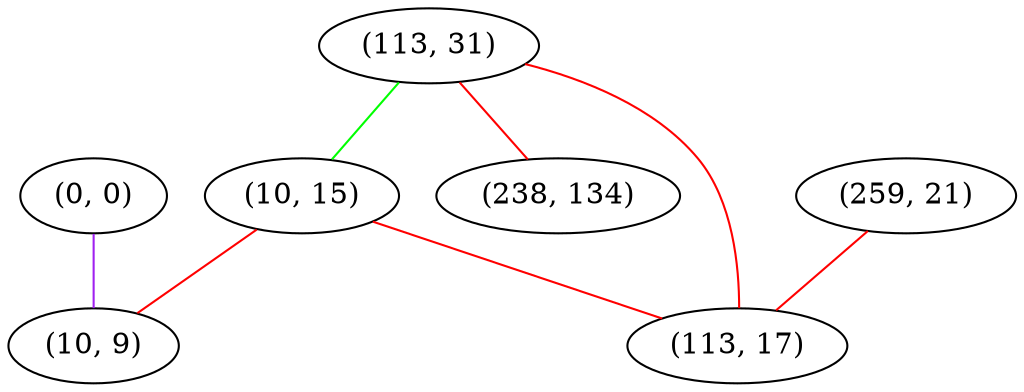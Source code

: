 graph "" {
"(0, 0)";
"(113, 31)";
"(259, 21)";
"(10, 15)";
"(238, 134)";
"(113, 17)";
"(10, 9)";
"(0, 0)" -- "(10, 9)"  [color=purple, key=0, weight=4];
"(113, 31)" -- "(10, 15)"  [color=green, key=0, weight=2];
"(113, 31)" -- "(113, 17)"  [color=red, key=0, weight=1];
"(113, 31)" -- "(238, 134)"  [color=red, key=0, weight=1];
"(259, 21)" -- "(113, 17)"  [color=red, key=0, weight=1];
"(10, 15)" -- "(113, 17)"  [color=red, key=0, weight=1];
"(10, 15)" -- "(10, 9)"  [color=red, key=0, weight=1];
}
